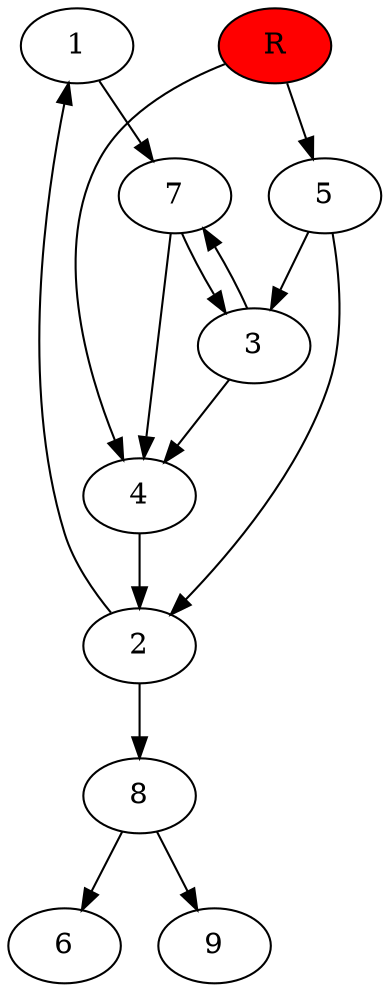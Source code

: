 digraph prb5337 {
	1
	2
	3
	4
	5
	6
	7
	8
	R [fillcolor="#ff0000" style=filled]
	1 -> 7
	2 -> 1
	2 -> 8
	3 -> 4
	3 -> 7
	4 -> 2
	5 -> 2
	5 -> 3
	7 -> 3
	7 -> 4
	8 -> 6
	8 -> 9
	R -> 4
	R -> 5
}
